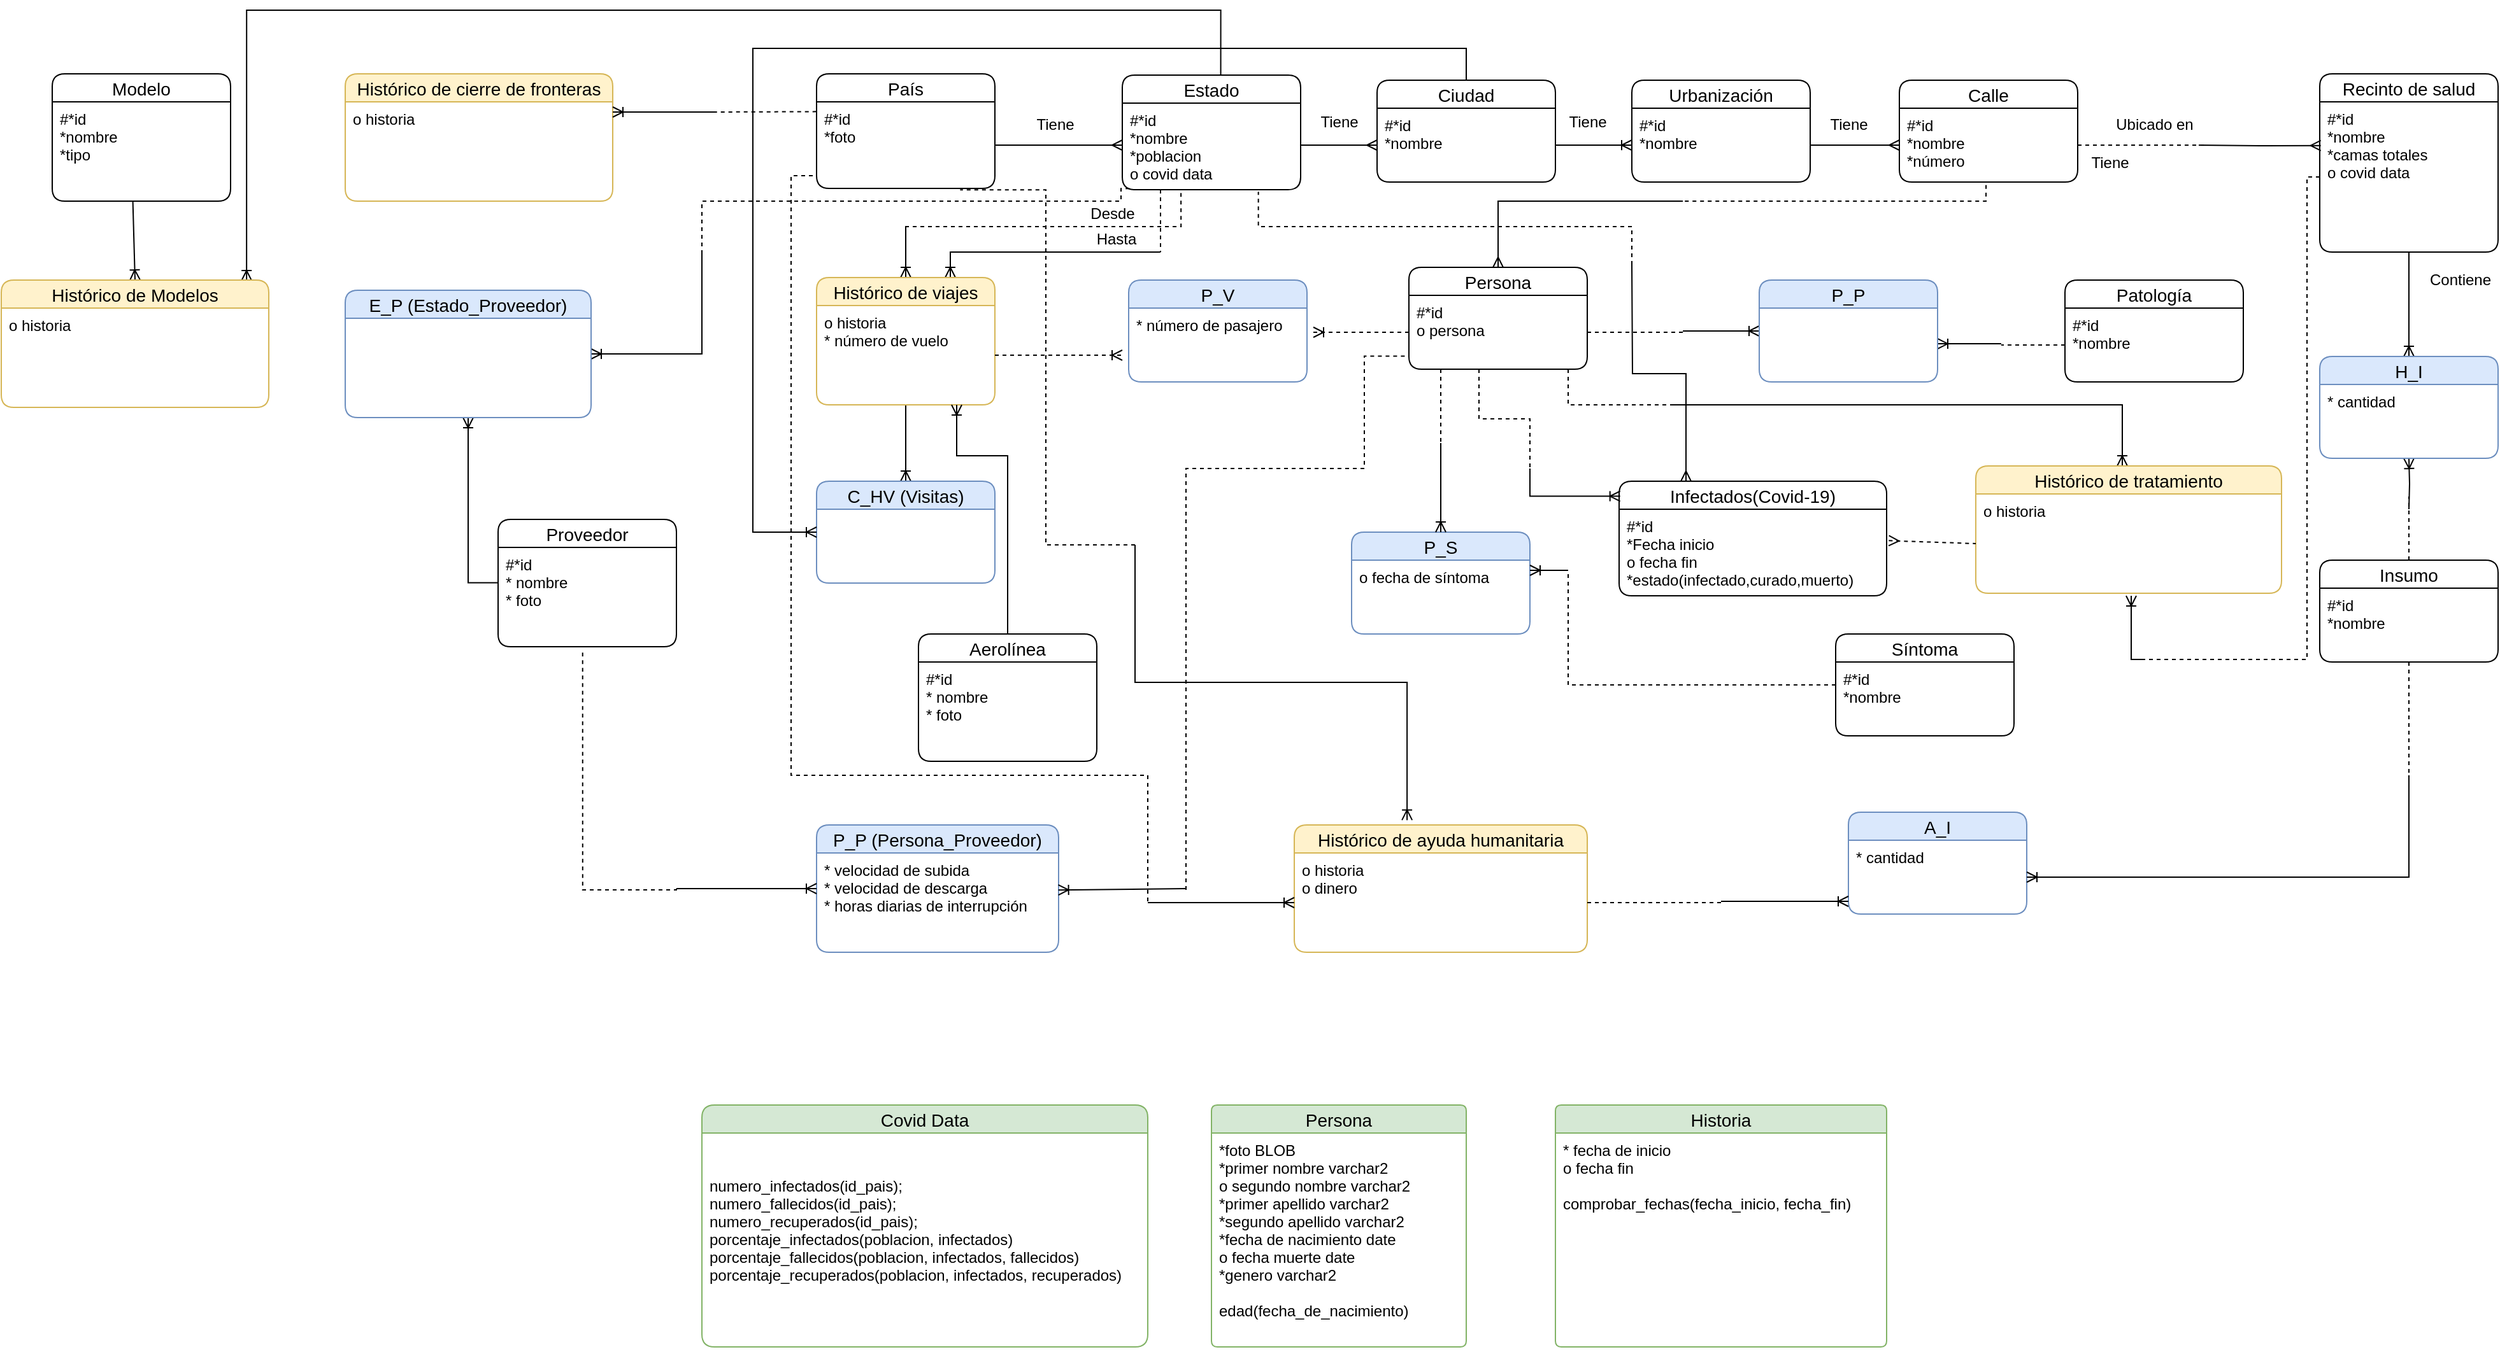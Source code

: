 <mxfile version="12.6.5" type="device"><diagram id="Y50ijJXm1GYGvzPL7eSL" name="ER"><mxGraphModel dx="1874" dy="1692" grid="1" gridSize="10" guides="1" tooltips="1" connect="1" arrows="1" fold="1" page="1" pageScale="1" pageWidth="850" pageHeight="1100" math="0" shadow="0"><root><mxCell id="0"/><mxCell id="1" parent="0"/><mxCell id="YESYf6KZBw-Mf_-Pw2f8-1" value="Persona" style="swimlane;fontStyle=0;childLayout=stackLayout;horizontal=1;startSize=22;fillColor=#d5e8d4;horizontalStack=0;resizeParent=1;resizeParentMax=0;resizeLast=0;collapsible=1;marginBottom=0;swimlaneFillColor=#ffffff;align=center;fontSize=14;rounded=1;strokeColor=#82b366;arcSize=7;" parent="1" vertex="1"><mxGeometry x="190" y="-220" width="200" height="190" as="geometry"/></mxCell><mxCell id="YESYf6KZBw-Mf_-Pw2f8-2" value="*foto BLOB&#10;*primer nombre varchar2&#10;o segundo nombre varchar2&#10;*primer apellido varchar2&#10;*segundo apellido varchar2&#10;*fecha de nacimiento date&#10;o fecha muerte date&#10;*genero varchar2&#10;&#10;edad(fecha_de_nacimiento)" style="text;strokeColor=none;fillColor=none;spacingLeft=4;spacingRight=4;overflow=hidden;rotatable=0;points=[[0,0.5],[1,0.5]];portConstraint=eastwest;fontSize=12;" parent="YESYf6KZBw-Mf_-Pw2f8-1" vertex="1"><mxGeometry y="22" width="200" height="168" as="geometry"/></mxCell><mxCell id="8SvXrNur2TNTbmK37ncs-22" style="edgeStyle=orthogonalEdgeStyle;rounded=0;orthogonalLoop=1;jettySize=auto;html=1;startArrow=none;startFill=0;endArrow=none;endFill=0;dashed=1;exitX=0.329;exitY=1.038;exitDx=0;exitDy=0;exitPerimeter=0;" parent="1" source="CFG1Skn9lGLvA9n6HelZ-4" edge="1"><mxGeometry relative="1" as="geometry"><mxPoint x="-50" y="-890" as="targetPoint"/><Array as="points"><mxPoint x="166" y="-910"/><mxPoint x="-50" y="-910"/></Array></mxGeometry></mxCell><mxCell id="WiBXvwd5nfd_OJUfsza2-9" style="edgeStyle=orthogonalEdgeStyle;rounded=0;orthogonalLoop=1;jettySize=auto;html=1;exitX=0.552;exitY=0;exitDx=0;exitDy=0;entryX=0.917;entryY=0.005;entryDx=0;entryDy=0;entryPerimeter=0;endArrow=ERoneToMany;endFill=0;exitPerimeter=0;" parent="1" source="CFG1Skn9lGLvA9n6HelZ-3" target="WiBXvwd5nfd_OJUfsza2-4" edge="1"><mxGeometry relative="1" as="geometry"><Array as="points"><mxPoint x="197" y="-1080"/><mxPoint x="-567" y="-1080"/></Array></mxGeometry></mxCell><mxCell id="CFG1Skn9lGLvA9n6HelZ-1" value="País" style="swimlane;fontStyle=0;childLayout=stackLayout;horizontal=1;startSize=22;fillColor=none;horizontalStack=0;resizeParent=1;resizeParentMax=0;resizeLast=0;collapsible=1;marginBottom=0;swimlaneFillColor=#ffffff;align=center;fontSize=14;rounded=1;" parent="1" vertex="1"><mxGeometry x="-120" y="-1030" width="140" height="90" as="geometry"/></mxCell><mxCell id="CFG1Skn9lGLvA9n6HelZ-2" value="#*id&#10;*foto&#10;" style="text;strokeColor=none;fillColor=none;spacingLeft=4;spacingRight=4;overflow=hidden;rotatable=0;points=[[0,0.5],[1,0.5]];portConstraint=eastwest;fontSize=12;" parent="CFG1Skn9lGLvA9n6HelZ-1" vertex="1"><mxGeometry y="22" width="140" height="68" as="geometry"/></mxCell><mxCell id="8SvXrNur2TNTbmK37ncs-5" style="edgeStyle=orthogonalEdgeStyle;rounded=0;orthogonalLoop=1;jettySize=auto;html=1;entryX=0.5;entryY=0;entryDx=0;entryDy=0;startArrow=none;startFill=0;endArrow=ERmany;endFill=0;" parent="1" target="CFG1Skn9lGLvA9n6HelZ-7" edge="1"><mxGeometry relative="1" as="geometry"><mxPoint x="560" y="-930" as="sourcePoint"/><Array as="points"><mxPoint x="560" y="-930"/><mxPoint x="415" y="-930"/></Array></mxGeometry></mxCell><mxCell id="8SvXrNur2TNTbmK37ncs-6" style="edgeStyle=orthogonalEdgeStyle;rounded=0;orthogonalLoop=1;jettySize=auto;html=1;startArrow=none;startFill=0;endArrow=none;endFill=0;dashed=1;exitX=0.486;exitY=1.041;exitDx=0;exitDy=0;exitPerimeter=0;" parent="1" source="8SvXrNur2TNTbmK37ncs-43" edge="1"><mxGeometry relative="1" as="geometry"><mxPoint x="560" y="-930" as="targetPoint"/><Array as="points"><mxPoint x="798" y="-930"/><mxPoint x="560" y="-930"/></Array></mxGeometry></mxCell><mxCell id="EGGTvOHvneNa6wWBfvPY-3" style="edgeStyle=orthogonalEdgeStyle;rounded=0;orthogonalLoop=1;jettySize=auto;html=1;startArrow=none;startFill=0;endArrow=none;endFill=0;dashed=1;" parent="1" source="CFG1Skn9lGLvA9n6HelZ-3" edge="1"><mxGeometry relative="1" as="geometry"><mxPoint x="150" y="-890" as="targetPoint"/><Array as="points"><mxPoint x="150" y="-930"/><mxPoint x="150" y="-930"/></Array></mxGeometry></mxCell><mxCell id="CFG1Skn9lGLvA9n6HelZ-3" value="Estado" style="swimlane;fontStyle=0;childLayout=stackLayout;horizontal=1;startSize=22;fillColor=none;horizontalStack=0;resizeParent=1;resizeParentMax=0;resizeLast=0;collapsible=1;marginBottom=0;swimlaneFillColor=#ffffff;align=center;fontSize=14;rounded=1;" parent="1" vertex="1"><mxGeometry x="120" y="-1029" width="140" height="90" as="geometry"/></mxCell><mxCell id="CFG1Skn9lGLvA9n6HelZ-4" value="#*id&#10;*nombre&#10;*poblacion&#10;o covid data" style="text;strokeColor=none;fillColor=none;spacingLeft=4;spacingRight=4;overflow=hidden;rotatable=0;points=[[0,0.5],[1,0.5]];portConstraint=eastwest;fontSize=12;" parent="CFG1Skn9lGLvA9n6HelZ-3" vertex="1"><mxGeometry y="22" width="140" height="68" as="geometry"/></mxCell><mxCell id="CFG1Skn9lGLvA9n6HelZ-5" value="Patología" style="swimlane;fontStyle=0;childLayout=stackLayout;horizontal=1;startSize=22;fillColor=none;horizontalStack=0;resizeParent=1;resizeParentMax=0;resizeLast=0;collapsible=1;marginBottom=0;swimlaneFillColor=#ffffff;align=center;fontSize=14;rounded=1;" parent="1" vertex="1"><mxGeometry x="860" y="-868" width="140" height="80" as="geometry"/></mxCell><mxCell id="CFG1Skn9lGLvA9n6HelZ-6" value="#*id&#10;*nombre" style="text;strokeColor=none;fillColor=none;spacingLeft=4;spacingRight=4;overflow=hidden;rotatable=0;points=[[0,0.5],[1,0.5]];portConstraint=eastwest;fontSize=12;" parent="CFG1Skn9lGLvA9n6HelZ-5" vertex="1"><mxGeometry y="22" width="140" height="58" as="geometry"/></mxCell><mxCell id="8SvXrNur2TNTbmK37ncs-15" style="edgeStyle=orthogonalEdgeStyle;rounded=0;orthogonalLoop=1;jettySize=auto;html=1;startArrow=none;startFill=0;endArrow=none;endFill=0;dashed=1;" parent="1" source="CFG1Skn9lGLvA9n6HelZ-7" edge="1"><mxGeometry relative="1" as="geometry"><mxPoint x="550" y="-770" as="targetPoint"/><Array as="points"><mxPoint x="470" y="-770"/></Array></mxGeometry></mxCell><mxCell id="EGGTvOHvneNa6wWBfvPY-6" style="rounded=0;orthogonalLoop=1;jettySize=auto;html=1;dashed=1;startArrow=none;startFill=0;endArrow=none;endFill=0;edgeStyle=orthogonalEdgeStyle;" parent="1" source="CFG1Skn9lGLvA9n6HelZ-7" edge="1"><mxGeometry relative="1" as="geometry"><mxPoint x="370" y="-740" as="targetPoint"/><Array as="points"><mxPoint x="370" y="-780"/><mxPoint x="370" y="-780"/></Array></mxGeometry></mxCell><mxCell id="_-e0XPjX6CETuFFZVuXp-2" style="edgeStyle=orthogonalEdgeStyle;rounded=0;orthogonalLoop=1;jettySize=auto;html=1;dashed=1;endArrow=none;endFill=0;" edge="1" parent="1" source="CFG1Skn9lGLvA9n6HelZ-7"><mxGeometry relative="1" as="geometry"><mxPoint x="440" y="-720" as="targetPoint"/><Array as="points"><mxPoint x="400" y="-759"/><mxPoint x="440" y="-759"/></Array></mxGeometry></mxCell><mxCell id="CFG1Skn9lGLvA9n6HelZ-7" value="Persona" style="swimlane;fontStyle=0;childLayout=stackLayout;horizontal=1;startSize=22;fillColor=none;horizontalStack=0;resizeParent=1;resizeParentMax=0;resizeLast=0;collapsible=1;marginBottom=0;swimlaneFillColor=#ffffff;align=center;fontSize=14;rounded=1;" parent="1" vertex="1"><mxGeometry x="345" y="-878" width="140" height="80" as="geometry"/></mxCell><mxCell id="CFG1Skn9lGLvA9n6HelZ-8" value="#*id&#10;o persona&#10;" style="text;strokeColor=none;fillColor=none;spacingLeft=4;spacingRight=4;overflow=hidden;rotatable=0;points=[[0,0.5],[1,0.5]];portConstraint=eastwest;fontSize=12;" parent="CFG1Skn9lGLvA9n6HelZ-7" vertex="1"><mxGeometry y="22" width="140" height="58" as="geometry"/></mxCell><mxCell id="9Gu9wFwLrg--Teqrc5a6-27" style="edgeStyle=orthogonalEdgeStyle;rounded=0;orthogonalLoop=1;jettySize=auto;html=1;startArrow=none;startFill=0;endArrow=none;endFill=0;dashed=1;" parent="1" source="CFG1Skn9lGLvA9n6HelZ-11" edge="1"><mxGeometry relative="1" as="geometry"><mxPoint x="470" y="-640" as="targetPoint"/><Array as="points"><mxPoint x="470" y="-550"/></Array></mxGeometry></mxCell><mxCell id="8SvXrNur2TNTbmK37ncs-9" style="rounded=0;orthogonalLoop=1;jettySize=auto;html=1;exitX=0;exitY=0.5;exitDx=0;exitDy=0;startArrow=ERoneToMany;startFill=0;endArrow=none;endFill=0;" parent="1" source="CFG1Skn9lGLvA9n6HelZ-13" edge="1"><mxGeometry relative="1" as="geometry"><mxPoint x="560" y="-828" as="targetPoint"/></mxGeometry></mxCell><mxCell id="8SvXrNur2TNTbmK37ncs-85" style="edgeStyle=orthogonalEdgeStyle;rounded=0;orthogonalLoop=1;jettySize=auto;html=1;startArrow=ERoneToMany;startFill=0;endArrow=none;endFill=0;" parent="1" edge="1"><mxGeometry relative="1" as="geometry"><mxPoint x="810" y="-818" as="targetPoint"/><mxPoint x="760" y="-818" as="sourcePoint"/><Array as="points"><mxPoint x="760" y="-818"/></Array></mxGeometry></mxCell><mxCell id="CFG1Skn9lGLvA9n6HelZ-13" value="P_P" style="swimlane;fontStyle=0;childLayout=stackLayout;horizontal=1;startSize=22;fillColor=#dae8fc;horizontalStack=0;resizeParent=1;resizeParentMax=0;resizeLast=0;collapsible=1;marginBottom=0;swimlaneFillColor=#ffffff;align=center;fontSize=14;rounded=1;strokeColor=#6c8ebf;" parent="1" vertex="1"><mxGeometry x="620" y="-868" width="140" height="80" as="geometry"/></mxCell><mxCell id="8SvXrNur2TNTbmK37ncs-16" style="edgeStyle=orthogonalEdgeStyle;rounded=0;orthogonalLoop=1;jettySize=auto;html=1;startArrow=ERoneToMany;startFill=0;endArrow=none;endFill=0;" parent="1" source="CFG1Skn9lGLvA9n6HelZ-15" edge="1"><mxGeometry relative="1" as="geometry"><mxPoint x="550" y="-770" as="targetPoint"/><Array as="points"><mxPoint x="905" y="-770"/><mxPoint x="550" y="-770"/></Array></mxGeometry></mxCell><mxCell id="9Gu9wFwLrg--Teqrc5a6-16" style="edgeStyle=orthogonalEdgeStyle;rounded=0;orthogonalLoop=1;jettySize=auto;html=1;endArrow=none;endFill=0;startArrow=ERoneToMany;startFill=0;" parent="1" edge="1"><mxGeometry relative="1" as="geometry"><mxPoint x="920" y="-570" as="targetPoint"/><Array as="points"><mxPoint x="912" y="-570"/></Array><mxPoint x="912" y="-620" as="sourcePoint"/></mxGeometry></mxCell><mxCell id="8SvXrNur2TNTbmK37ncs-21" style="edgeStyle=orthogonalEdgeStyle;rounded=0;orthogonalLoop=1;jettySize=auto;html=1;exitX=0.5;exitY=0;exitDx=0;exitDy=0;startArrow=ERoneToMany;startFill=0;endArrow=none;endFill=0;" parent="1" source="BubiKI5SGtcMv41cEBKJ-1" edge="1"><mxGeometry relative="1" as="geometry"><mxPoint x="-50" y="-910" as="targetPoint"/></mxGeometry></mxCell><mxCell id="8SvXrNur2TNTbmK37ncs-28" style="edgeStyle=orthogonalEdgeStyle;rounded=0;orthogonalLoop=1;jettySize=auto;html=1;entryX=0.5;entryY=0;entryDx=0;entryDy=0;startArrow=none;startFill=0;endArrow=ERoneToMany;endFill=0;" parent="1" source="BubiKI5SGtcMv41cEBKJ-1" target="8SvXrNur2TNTbmK37ncs-23" edge="1"><mxGeometry relative="1" as="geometry"/></mxCell><mxCell id="EGGTvOHvneNa6wWBfvPY-1" style="edgeStyle=orthogonalEdgeStyle;rounded=0;orthogonalLoop=1;jettySize=auto;html=1;exitX=0.75;exitY=0;exitDx=0;exitDy=0;startArrow=ERoneToMany;startFill=0;endArrow=none;endFill=0;" parent="1" source="BubiKI5SGtcMv41cEBKJ-1" edge="1"><mxGeometry relative="1" as="geometry"><mxPoint x="150" y="-890" as="targetPoint"/><Array as="points"><mxPoint x="-15" y="-890"/><mxPoint x="145" y="-890"/></Array></mxGeometry></mxCell><mxCell id="BubiKI5SGtcMv41cEBKJ-1" value="Histórico de viajes" style="swimlane;fontStyle=0;childLayout=stackLayout;horizontal=1;startSize=22;fillColor=#fff2cc;horizontalStack=0;resizeParent=1;resizeParentMax=0;resizeLast=0;collapsible=1;marginBottom=0;swimlaneFillColor=#ffffff;align=center;fontSize=14;rounded=1;strokeColor=#d6b656;" parent="1" vertex="1"><mxGeometry x="-120" y="-870" width="140" height="100" as="geometry"/></mxCell><mxCell id="BubiKI5SGtcMv41cEBKJ-2" value="o historia&#10;* número de vuelo" style="text;strokeColor=none;fillColor=none;spacingLeft=4;spacingRight=4;overflow=hidden;rotatable=0;points=[[0,0.5],[1,0.5]];portConstraint=eastwest;fontSize=12;" parent="BubiKI5SGtcMv41cEBKJ-1" vertex="1"><mxGeometry y="22" width="140" height="78" as="geometry"/></mxCell><mxCell id="BubiKI5SGtcMv41cEBKJ-3" value="Covid Data" style="swimlane;fontStyle=0;childLayout=stackLayout;horizontal=1;startSize=22;fillColor=#d5e8d4;horizontalStack=0;resizeParent=1;resizeParentMax=0;resizeLast=0;collapsible=1;marginBottom=0;swimlaneFillColor=#ffffff;align=center;fontSize=14;rounded=1;strokeColor=#82b366;" parent="1" vertex="1"><mxGeometry x="-210" y="-220" width="350" height="190" as="geometry"/></mxCell><mxCell id="BubiKI5SGtcMv41cEBKJ-4" value="&#10;&#10;numero_infectados(id_pais);&#10;numero_fallecidos(id_pais);&#10;numero_recuperados(id_pais);&#10;porcentaje_infectados(poblacion, infectados)&#10;porcentaje_fallecidos(poblacion, infectados, fallecidos)&#10;porcentaje_recuperados(poblacion, infectados, recuperados)&#10;" style="text;strokeColor=none;fillColor=none;spacingLeft=4;spacingRight=4;overflow=hidden;rotatable=0;points=[[0,0.5],[1,0.5]];portConstraint=eastwest;fontSize=12;" parent="BubiKI5SGtcMv41cEBKJ-3" vertex="1"><mxGeometry y="22" width="350" height="168" as="geometry"/></mxCell><mxCell id="8SvXrNur2TNTbmK37ncs-4" style="edgeStyle=orthogonalEdgeStyle;rounded=0;orthogonalLoop=1;jettySize=auto;html=1;startArrow=none;startFill=0;endArrow=ERmany;endFill=0;" parent="1" source="CFG1Skn9lGLvA9n6HelZ-2" edge="1"><mxGeometry relative="1" as="geometry"><mxPoint x="120" y="-974" as="targetPoint"/></mxGeometry></mxCell><mxCell id="8SvXrNur2TNTbmK37ncs-23" value="C_HV (Visitas)" style="swimlane;fontStyle=0;childLayout=stackLayout;horizontal=1;startSize=22;fillColor=#dae8fc;horizontalStack=0;resizeParent=1;resizeParentMax=0;resizeLast=0;collapsible=1;marginBottom=0;swimlaneFillColor=#ffffff;align=center;fontSize=14;rounded=1;strokeColor=#6c8ebf;" parent="1" vertex="1"><mxGeometry x="-120" y="-710" width="140" height="80" as="geometry"/></mxCell><mxCell id="8SvXrNur2TNTbmK37ncs-29" style="edgeStyle=orthogonalEdgeStyle;rounded=0;orthogonalLoop=1;jettySize=auto;html=1;exitX=0.5;exitY=0;exitDx=0;exitDy=0;startArrow=none;startFill=0;endArrow=ERoneToMany;endFill=0;entryX=0;entryY=0.5;entryDx=0;entryDy=0;" parent="1" source="8SvXrNur2TNTbmK37ncs-24" target="8SvXrNur2TNTbmK37ncs-23" edge="1"><mxGeometry relative="1" as="geometry"><mxPoint x="-180" y="-670" as="targetPoint"/><Array as="points"><mxPoint x="390" y="-1050"/><mxPoint x="-170" y="-1050"/><mxPoint x="-170" y="-670"/></Array></mxGeometry></mxCell><mxCell id="8SvXrNur2TNTbmK37ncs-24" value="Ciudad" style="swimlane;fontStyle=0;childLayout=stackLayout;horizontal=1;startSize=22;fillColor=none;horizontalStack=0;resizeParent=1;resizeParentMax=0;resizeLast=0;collapsible=1;marginBottom=0;swimlaneFillColor=#ffffff;align=center;fontSize=14;rounded=1;" parent="1" vertex="1"><mxGeometry x="320" y="-1025" width="140" height="80" as="geometry"/></mxCell><mxCell id="8SvXrNur2TNTbmK37ncs-25" value="#*id&#10;*nombre" style="text;strokeColor=none;fillColor=none;spacingLeft=4;spacingRight=4;overflow=hidden;rotatable=0;points=[[0,0.5],[1,0.5]];portConstraint=eastwest;fontSize=12;" parent="8SvXrNur2TNTbmK37ncs-24" vertex="1"><mxGeometry y="22" width="140" height="58" as="geometry"/></mxCell><mxCell id="8SvXrNur2TNTbmK37ncs-32" style="edgeStyle=orthogonalEdgeStyle;rounded=0;orthogonalLoop=1;jettySize=auto;html=1;startArrow=none;startFill=0;endArrow=ERoneToMany;endFill=0;" parent="1" source="8SvXrNur2TNTbmK37ncs-30" edge="1"><mxGeometry relative="1" as="geometry"><mxPoint x="-10" y="-770" as="targetPoint"/><Array as="points"><mxPoint x="30" y="-730"/><mxPoint x="-10" y="-730"/></Array></mxGeometry></mxCell><mxCell id="8SvXrNur2TNTbmK37ncs-30" value="Aerolínea" style="swimlane;fontStyle=0;childLayout=stackLayout;horizontal=1;startSize=22;fillColor=none;horizontalStack=0;resizeParent=1;resizeParentMax=0;resizeLast=0;collapsible=1;marginBottom=0;swimlaneFillColor=#ffffff;align=center;fontSize=14;rounded=1;" parent="1" vertex="1"><mxGeometry x="-40" y="-590" width="140" height="100" as="geometry"/></mxCell><mxCell id="8SvXrNur2TNTbmK37ncs-31" value="#*id&#10;* nombre&#10;* foto" style="text;strokeColor=none;fillColor=none;spacingLeft=4;spacingRight=4;overflow=hidden;rotatable=0;points=[[0,0.5],[1,0.5]];portConstraint=eastwest;fontSize=12;" parent="8SvXrNur2TNTbmK37ncs-30" vertex="1"><mxGeometry y="22" width="140" height="78" as="geometry"/></mxCell><mxCell id="8SvXrNur2TNTbmK37ncs-34" value="Tiene" style="text;html=1;align=center;verticalAlign=middle;resizable=0;points=[];autosize=1;" parent="1" vertex="1"><mxGeometry x="42" y="-1000" width="50" height="20" as="geometry"/></mxCell><mxCell id="8SvXrNur2TNTbmK37ncs-42" value="Calle" style="swimlane;fontStyle=0;childLayout=stackLayout;horizontal=1;startSize=22;fillColor=none;horizontalStack=0;resizeParent=1;resizeParentMax=0;resizeLast=0;collapsible=1;marginBottom=0;swimlaneFillColor=#ffffff;align=center;fontSize=14;rounded=1;" parent="1" vertex="1"><mxGeometry x="730" y="-1025" width="140" height="80" as="geometry"/></mxCell><mxCell id="8SvXrNur2TNTbmK37ncs-43" value="#*id&#10;*nombre&#10;*número" style="text;strokeColor=none;fillColor=none;spacingLeft=4;spacingRight=4;overflow=hidden;rotatable=0;points=[[0,0.5],[1,0.5]];portConstraint=eastwest;fontSize=12;" parent="8SvXrNur2TNTbmK37ncs-42" vertex="1"><mxGeometry y="22" width="140" height="58" as="geometry"/></mxCell><mxCell id="8SvXrNur2TNTbmK37ncs-44" style="edgeStyle=orthogonalEdgeStyle;rounded=0;orthogonalLoop=1;jettySize=auto;html=1;startArrow=none;startFill=0;endArrow=ERoneToMany;endFill=0;" parent="1" source="8SvXrNur2TNTbmK37ncs-25" edge="1"><mxGeometry relative="1" as="geometry"><mxPoint x="520" y="-974" as="targetPoint"/></mxGeometry></mxCell><mxCell id="8SvXrNur2TNTbmK37ncs-55" style="edgeStyle=orthogonalEdgeStyle;rounded=0;orthogonalLoop=1;jettySize=auto;html=1;entryX=0.5;entryY=0;entryDx=0;entryDy=0;startArrow=none;startFill=0;endArrow=ERoneToMany;endFill=0;" parent="1" source="8SvXrNur2TNTbmK37ncs-45" target="8SvXrNur2TNTbmK37ncs-54" edge="1"><mxGeometry relative="1" as="geometry"/></mxCell><mxCell id="8SvXrNur2TNTbmK37ncs-45" value="Recinto de salud" style="swimlane;fontStyle=0;childLayout=stackLayout;horizontal=1;startSize=22;fillColor=none;horizontalStack=0;resizeParent=1;resizeParentMax=0;resizeLast=0;collapsible=1;marginBottom=0;swimlaneFillColor=#ffffff;align=center;fontSize=14;rounded=1;" parent="1" vertex="1"><mxGeometry x="1060" y="-1030" width="140" height="140" as="geometry"/></mxCell><mxCell id="8SvXrNur2TNTbmK37ncs-46" value="#*id&#10;*nombre&#10;*camas totales&#10;o covid data" style="text;strokeColor=none;fillColor=none;spacingLeft=4;spacingRight=4;overflow=hidden;rotatable=0;points=[[0,0.5],[1,0.5]];portConstraint=eastwest;fontSize=12;" parent="8SvXrNur2TNTbmK37ncs-45" vertex="1"><mxGeometry y="22" width="140" height="118" as="geometry"/></mxCell><mxCell id="8SvXrNur2TNTbmK37ncs-48" value="Tiene" style="text;html=1;align=center;verticalAlign=middle;resizable=0;points=[];autosize=1;" parent="1" vertex="1"><mxGeometry x="870" y="-970" width="50" height="20" as="geometry"/></mxCell><mxCell id="8SvXrNur2TNTbmK37ncs-49" value="Tiene" style="text;html=1;align=center;verticalAlign=middle;resizable=0;points=[];autosize=1;" parent="1" vertex="1"><mxGeometry x="460" y="-1002" width="50" height="20" as="geometry"/></mxCell><mxCell id="8SvXrNur2TNTbmK37ncs-51" value="Ubicado en" style="text;html=1;align=center;verticalAlign=middle;resizable=0;points=[];autosize=1;" parent="1" vertex="1"><mxGeometry x="890" y="-1000" width="80" height="20" as="geometry"/></mxCell><mxCell id="8SvXrNur2TNTbmK37ncs-56" style="edgeStyle=orthogonalEdgeStyle;rounded=0;orthogonalLoop=1;jettySize=auto;html=1;entryX=0.5;entryY=1;entryDx=0;entryDy=0;startArrow=none;startFill=0;endArrow=ERoneToMany;endFill=0;" parent="1" target="8SvXrNur2TNTbmK37ncs-54" edge="1"><mxGeometry relative="1" as="geometry"><mxPoint x="1130" y="-688" as="sourcePoint"/></mxGeometry></mxCell><mxCell id="8SvXrNur2TNTbmK37ncs-57" style="edgeStyle=orthogonalEdgeStyle;rounded=0;orthogonalLoop=1;jettySize=auto;html=1;startArrow=none;startFill=0;endArrow=none;endFill=0;dashed=1;" parent="1" source="8SvXrNur2TNTbmK37ncs-52" edge="1"><mxGeometry relative="1" as="geometry"><mxPoint x="1130" y="-698" as="targetPoint"/></mxGeometry></mxCell><mxCell id="_-e0XPjX6CETuFFZVuXp-4" style="edgeStyle=none;rounded=0;orthogonalLoop=1;jettySize=auto;html=1;dashed=1;endArrow=none;endFill=0;" edge="1" parent="1" source="8SvXrNur2TNTbmK37ncs-52"><mxGeometry relative="1" as="geometry"><mxPoint x="1130" y="-480" as="targetPoint"/></mxGeometry></mxCell><mxCell id="8SvXrNur2TNTbmK37ncs-52" value="Insumo" style="swimlane;fontStyle=0;childLayout=stackLayout;horizontal=1;startSize=22;fillColor=none;horizontalStack=0;resizeParent=1;resizeParentMax=0;resizeLast=0;collapsible=1;marginBottom=0;swimlaneFillColor=#ffffff;align=center;fontSize=14;rounded=1;" parent="1" vertex="1"><mxGeometry x="1060" y="-648" width="140" height="80" as="geometry"/></mxCell><mxCell id="8SvXrNur2TNTbmK37ncs-53" value="#*id&#10;*nombre" style="text;strokeColor=none;fillColor=none;spacingLeft=4;spacingRight=4;overflow=hidden;rotatable=0;points=[[0,0.5],[1,0.5]];portConstraint=eastwest;fontSize=12;" parent="8SvXrNur2TNTbmK37ncs-52" vertex="1"><mxGeometry y="22" width="140" height="58" as="geometry"/></mxCell><mxCell id="8SvXrNur2TNTbmK37ncs-54" value="H_I" style="swimlane;fontStyle=0;childLayout=stackLayout;horizontal=1;startSize=22;fillColor=#dae8fc;horizontalStack=0;resizeParent=1;resizeParentMax=0;resizeLast=0;collapsible=1;marginBottom=0;swimlaneFillColor=#ffffff;align=center;fontSize=14;rounded=1;strokeColor=#6c8ebf;" parent="1" vertex="1"><mxGeometry x="1060" y="-808" width="140" height="80" as="geometry"/></mxCell><mxCell id="EGGTvOHvneNa6wWBfvPY-12" value="* cantidad" style="text;strokeColor=none;fillColor=none;spacingLeft=4;spacingRight=4;overflow=hidden;rotatable=0;points=[[0,0.5],[1,0.5]];portConstraint=eastwest;fontSize=12;" parent="8SvXrNur2TNTbmK37ncs-54" vertex="1"><mxGeometry y="22" width="140" height="58" as="geometry"/></mxCell><mxCell id="8SvXrNur2TNTbmK37ncs-58" value="Histórico de ayuda humanitaria" style="swimlane;fontStyle=0;childLayout=stackLayout;horizontal=1;startSize=22;fillColor=#fff2cc;horizontalStack=0;resizeParent=1;resizeParentMax=0;resizeLast=0;collapsible=1;marginBottom=0;swimlaneFillColor=#ffffff;align=center;fontSize=14;rounded=1;strokeColor=#d6b656;" parent="1" vertex="1"><mxGeometry x="255" y="-440" width="230" height="100" as="geometry"/></mxCell><mxCell id="8SvXrNur2TNTbmK37ncs-59" value="o historia&#10;o dinero" style="text;strokeColor=none;fillColor=none;spacingLeft=4;spacingRight=4;overflow=hidden;rotatable=0;points=[[0,0.5],[1,0.5]];portConstraint=eastwest;fontSize=12;" parent="8SvXrNur2TNTbmK37ncs-58" vertex="1"><mxGeometry y="22" width="230" height="78" as="geometry"/></mxCell><mxCell id="8SvXrNur2TNTbmK37ncs-63" style="edgeStyle=orthogonalEdgeStyle;rounded=0;orthogonalLoop=1;jettySize=auto;html=1;dashed=1;startArrow=none;startFill=0;endArrow=none;endFill=0;strokeColor=#000000;fixDash=0;" parent="1" edge="1"><mxGeometry relative="1" as="geometry"><mxPoint x="-120" y="-950" as="targetPoint"/><Array as="points"><mxPoint x="-140" y="-479"/><mxPoint x="-140" y="-950"/><mxPoint x="-120" y="-950"/></Array><mxPoint x="140" y="-380" as="sourcePoint"/></mxGeometry></mxCell><mxCell id="8SvXrNur2TNTbmK37ncs-65" value="A_I" style="swimlane;fontStyle=0;childLayout=stackLayout;horizontal=1;startSize=22;fillColor=#dae8fc;horizontalStack=0;resizeParent=1;resizeParentMax=0;resizeLast=0;collapsible=1;marginBottom=0;swimlaneFillColor=#ffffff;align=center;fontSize=14;rounded=1;strokeColor=#6c8ebf;" parent="1" vertex="1"><mxGeometry x="690" y="-450" width="140" height="80" as="geometry"/></mxCell><mxCell id="8SvXrNur2TNTbmK37ncs-67" value="* cantidad" style="text;strokeColor=none;fillColor=none;spacingLeft=4;spacingRight=4;overflow=hidden;rotatable=0;points=[[0,0.5],[1,0.5]];portConstraint=eastwest;fontSize=12;" parent="8SvXrNur2TNTbmK37ncs-65" vertex="1"><mxGeometry y="22" width="140" height="58" as="geometry"/></mxCell><mxCell id="8SvXrNur2TNTbmK37ncs-68" style="edgeStyle=orthogonalEdgeStyle;rounded=0;orthogonalLoop=1;jettySize=auto;html=1;startArrow=ERoneToMany;startFill=0;endArrow=none;endFill=0;" parent="1" edge="1"><mxGeometry relative="1" as="geometry"><mxPoint x="590" y="-380" as="targetPoint"/><mxPoint x="690" y="-380" as="sourcePoint"/><Array as="points"><mxPoint x="690" y="-380"/></Array></mxGeometry></mxCell><mxCell id="8SvXrNur2TNTbmK37ncs-69" style="edgeStyle=orthogonalEdgeStyle;rounded=0;orthogonalLoop=1;jettySize=auto;html=1;exitX=1;exitY=0.5;exitDx=0;exitDy=0;startArrow=ERoneToMany;startFill=0;endArrow=none;endFill=0;" parent="1" source="8SvXrNur2TNTbmK37ncs-67" edge="1"><mxGeometry relative="1" as="geometry"><mxPoint x="1130" y="-479" as="targetPoint"/><Array as="points"><mxPoint x="1130" y="-399"/><mxPoint x="1130" y="-479"/></Array></mxGeometry></mxCell><mxCell id="8SvXrNur2TNTbmK37ncs-70" value="Proveedor" style="swimlane;fontStyle=0;childLayout=stackLayout;horizontal=1;startSize=22;fillColor=none;horizontalStack=0;resizeParent=1;resizeParentMax=0;resizeLast=0;collapsible=1;marginBottom=0;swimlaneFillColor=#ffffff;align=center;fontSize=14;rounded=1;" parent="1" vertex="1"><mxGeometry x="-370" y="-680" width="140" height="100" as="geometry"/></mxCell><mxCell id="8SvXrNur2TNTbmK37ncs-71" value="#*id&#10;* nombre&#10;* foto" style="text;strokeColor=none;fillColor=none;spacingLeft=4;spacingRight=4;overflow=hidden;rotatable=0;points=[[0,0.5],[1,0.5]];portConstraint=eastwest;fontSize=12;" parent="8SvXrNur2TNTbmK37ncs-70" vertex="1"><mxGeometry y="22" width="140" height="78" as="geometry"/></mxCell><mxCell id="8SvXrNur2TNTbmK37ncs-74" style="edgeStyle=orthogonalEdgeStyle;rounded=0;orthogonalLoop=1;jettySize=auto;html=1;entryX=-0.003;entryY=0.356;entryDx=0;entryDy=0;entryPerimeter=0;startArrow=ERoneToMany;startFill=0;endArrow=none;endFill=0;" parent="1" source="8SvXrNur2TNTbmK37ncs-72" target="8SvXrNur2TNTbmK37ncs-71" edge="1"><mxGeometry relative="1" as="geometry"/></mxCell><mxCell id="8SvXrNur2TNTbmK37ncs-80" style="edgeStyle=orthogonalEdgeStyle;rounded=0;orthogonalLoop=1;jettySize=auto;html=1;exitX=1;exitY=0.5;exitDx=0;exitDy=0;startArrow=ERoneToMany;startFill=0;endArrow=none;endFill=0;" parent="1" source="8SvXrNur2TNTbmK37ncs-72" edge="1"><mxGeometry relative="1" as="geometry"><mxPoint x="-210" y="-890" as="targetPoint"/><Array as="points"><mxPoint x="-210" y="-810"/><mxPoint x="-210" y="-890"/></Array></mxGeometry></mxCell><mxCell id="8SvXrNur2TNTbmK37ncs-72" value="E_P (Estado_Proveedor)" style="swimlane;fontStyle=0;childLayout=stackLayout;horizontal=1;startSize=22;fillColor=#dae8fc;horizontalStack=0;resizeParent=1;resizeParentMax=0;resizeLast=0;collapsible=1;marginBottom=0;swimlaneFillColor=#ffffff;align=center;fontSize=14;rounded=1;strokeColor=#6c8ebf;" parent="1" vertex="1"><mxGeometry x="-490" y="-860" width="193" height="100" as="geometry"/></mxCell><mxCell id="8SvXrNur2TNTbmK37ncs-77" value="Histórico de cierre de fronteras" style="swimlane;fontStyle=0;childLayout=stackLayout;horizontal=1;startSize=22;fillColor=#fff2cc;horizontalStack=0;resizeParent=1;resizeParentMax=0;resizeLast=0;collapsible=1;marginBottom=0;swimlaneFillColor=#ffffff;align=center;fontSize=14;rounded=1;strokeColor=#d6b656;" parent="1" vertex="1"><mxGeometry x="-490" y="-1030" width="210" height="100" as="geometry"/></mxCell><mxCell id="8SvXrNur2TNTbmK37ncs-78" value="o historia" style="text;strokeColor=none;fillColor=none;spacingLeft=4;spacingRight=4;overflow=hidden;rotatable=0;points=[[0,0.5],[1,0.5]];portConstraint=eastwest;fontSize=12;" parent="8SvXrNur2TNTbmK37ncs-77" vertex="1"><mxGeometry y="22" width="210" height="78" as="geometry"/></mxCell><mxCell id="8SvXrNur2TNTbmK37ncs-79" style="edgeStyle=orthogonalEdgeStyle;rounded=0;orthogonalLoop=1;jettySize=auto;html=1;startArrow=ERoneToMany;startFill=0;endArrow=none;endFill=0;" parent="1" source="8SvXrNur2TNTbmK37ncs-78" edge="1"><mxGeometry relative="1" as="geometry"><mxPoint x="-200" y="-1000" as="targetPoint"/><Array as="points"><mxPoint x="-200" y="-1000"/></Array></mxGeometry></mxCell><mxCell id="8SvXrNur2TNTbmK37ncs-84" style="edgeStyle=orthogonalEdgeStyle;rounded=0;orthogonalLoop=1;jettySize=auto;html=1;exitX=0;exitY=0.5;exitDx=0;exitDy=0;startArrow=none;startFill=0;endArrow=none;endFill=0;dashed=1;" parent="1" source="CFG1Skn9lGLvA9n6HelZ-6" edge="1"><mxGeometry relative="1" as="geometry"><mxPoint x="810" y="-817" as="targetPoint"/></mxGeometry></mxCell><mxCell id="8SvXrNur2TNTbmK37ncs-86" value="Contiene" style="text;html=1;align=center;verticalAlign=middle;resizable=0;points=[];autosize=1;" parent="1" vertex="1"><mxGeometry x="1140" y="-878" width="60" height="20" as="geometry"/></mxCell><mxCell id="9Gu9wFwLrg--Teqrc5a6-1" value="Urbanización" style="swimlane;fontStyle=0;childLayout=stackLayout;horizontal=1;startSize=22;fillColor=none;horizontalStack=0;resizeParent=1;resizeParentMax=0;resizeLast=0;collapsible=1;marginBottom=0;swimlaneFillColor=#ffffff;align=center;fontSize=14;rounded=1;" parent="1" vertex="1"><mxGeometry x="520" y="-1025" width="140" height="80" as="geometry"/></mxCell><mxCell id="9Gu9wFwLrg--Teqrc5a6-2" value="#*id&#10;*nombre" style="text;strokeColor=none;fillColor=none;spacingLeft=4;spacingRight=4;overflow=hidden;rotatable=0;points=[[0,0.5],[1,0.5]];portConstraint=eastwest;fontSize=12;" parent="9Gu9wFwLrg--Teqrc5a6-1" vertex="1"><mxGeometry y="22" width="140" height="58" as="geometry"/></mxCell><mxCell id="9Gu9wFwLrg--Teqrc5a6-9" value="" style="edgeStyle=orthogonalEdgeStyle;rounded=0;orthogonalLoop=1;jettySize=auto;html=1;endArrow=ERmany;endFill=0;" parent="1" source="CFG1Skn9lGLvA9n6HelZ-4" target="8SvXrNur2TNTbmK37ncs-25" edge="1"><mxGeometry relative="1" as="geometry"><Array as="points"><mxPoint x="280" y="-974"/><mxPoint x="280" y="-974"/></Array></mxGeometry></mxCell><mxCell id="9Gu9wFwLrg--Teqrc5a6-10" value="Tiene" style="text;html=1;align=center;verticalAlign=middle;resizable=0;points=[];autosize=1;" parent="1" vertex="1"><mxGeometry x="265" y="-1002" width="50" height="20" as="geometry"/></mxCell><mxCell id="9Gu9wFwLrg--Teqrc5a6-11" style="edgeStyle=orthogonalEdgeStyle;rounded=0;orthogonalLoop=1;jettySize=auto;html=1;entryX=0.006;entryY=0.291;entryDx=0;entryDy=0;entryPerimeter=0;endArrow=ERmany;endFill=0;" parent="1" target="8SvXrNur2TNTbmK37ncs-46" edge="1"><mxGeometry relative="1" as="geometry"><mxPoint x="965" y="-974" as="sourcePoint"/></mxGeometry></mxCell><mxCell id="9Gu9wFwLrg--Teqrc5a6-13" style="edgeStyle=orthogonalEdgeStyle;rounded=0;orthogonalLoop=1;jettySize=auto;html=1;endArrow=ERmany;endFill=0;" parent="1" source="9Gu9wFwLrg--Teqrc5a6-2" target="8SvXrNur2TNTbmK37ncs-43" edge="1"><mxGeometry relative="1" as="geometry"/></mxCell><mxCell id="9Gu9wFwLrg--Teqrc5a6-14" value="Tiene" style="text;html=1;align=center;verticalAlign=middle;resizable=0;points=[];autosize=1;" parent="1" vertex="1"><mxGeometry x="665" y="-1000" width="50" height="20" as="geometry"/></mxCell><mxCell id="9Gu9wFwLrg--Teqrc5a6-17" style="edgeStyle=orthogonalEdgeStyle;rounded=0;orthogonalLoop=1;jettySize=auto;html=1;exitX=0;exitY=0.5;exitDx=0;exitDy=0;startArrow=none;startFill=0;endArrow=none;endFill=0;dashed=1;" parent="1" source="8SvXrNur2TNTbmK37ncs-46" edge="1"><mxGeometry relative="1" as="geometry"><mxPoint x="920" y="-570" as="targetPoint"/><Array as="points"><mxPoint x="1050" y="-949"/><mxPoint x="1050" y="-570"/></Array></mxGeometry></mxCell><mxCell id="9Gu9wFwLrg--Teqrc5a6-23" value="P_S" style="swimlane;fontStyle=0;childLayout=stackLayout;horizontal=1;startSize=22;fillColor=#dae8fc;horizontalStack=0;resizeParent=1;resizeParentMax=0;resizeLast=0;collapsible=1;marginBottom=0;swimlaneFillColor=#ffffff;align=center;fontSize=14;rounded=1;strokeColor=#6c8ebf;" parent="1" vertex="1"><mxGeometry x="300" y="-670" width="140" height="80" as="geometry"/></mxCell><mxCell id="9Gu9wFwLrg--Teqrc5a6-24" value="o fecha de síntoma" style="text;strokeColor=none;fillColor=none;spacingLeft=4;spacingRight=4;overflow=hidden;rotatable=0;points=[[0,0.5],[1,0.5]];portConstraint=eastwest;fontSize=12;" parent="9Gu9wFwLrg--Teqrc5a6-23" vertex="1"><mxGeometry y="22" width="140" height="58" as="geometry"/></mxCell><mxCell id="9Gu9wFwLrg--Teqrc5a6-25" style="rounded=0;orthogonalLoop=1;jettySize=auto;html=1;startArrow=ERoneToMany;startFill=0;endArrow=none;endFill=0;exitX=0.5;exitY=0;exitDx=0;exitDy=0;" parent="1" source="9Gu9wFwLrg--Teqrc5a6-23" edge="1"><mxGeometry relative="1" as="geometry"><mxPoint x="370" y="-740" as="targetPoint"/><mxPoint x="300" y="-714" as="sourcePoint"/></mxGeometry></mxCell><mxCell id="9Gu9wFwLrg--Teqrc5a6-28" style="edgeStyle=orthogonalEdgeStyle;rounded=0;orthogonalLoop=1;jettySize=auto;html=1;startArrow=ERoneToMany;startFill=0;endArrow=none;endFill=0;" parent="1" source="9Gu9wFwLrg--Teqrc5a6-24" edge="1"><mxGeometry relative="1" as="geometry"><mxPoint x="470" y="-640" as="targetPoint"/><Array as="points"><mxPoint x="430" y="-640"/><mxPoint x="430" y="-640"/></Array></mxGeometry></mxCell><mxCell id="EGGTvOHvneNa6wWBfvPY-4" value="Desde" style="text;html=1;align=center;verticalAlign=middle;resizable=0;points=[];autosize=1;" parent="1" vertex="1"><mxGeometry x="87" y="-930" width="50" height="20" as="geometry"/></mxCell><mxCell id="EGGTvOHvneNa6wWBfvPY-5" value="Hasta" style="text;html=1;align=center;verticalAlign=middle;resizable=0;points=[];autosize=1;" parent="1" vertex="1"><mxGeometry x="90" y="-910" width="50" height="20" as="geometry"/></mxCell><mxCell id="EGGTvOHvneNa6wWBfvPY-10" style="rounded=0;orthogonalLoop=1;jettySize=auto;html=1;dashed=1;startArrow=ERoneToMany;startFill=0;endArrow=none;endFill=0;entryX=0;entryY=0.5;entryDx=0;entryDy=0;" parent="1" edge="1" target="CFG1Skn9lGLvA9n6HelZ-8"><mxGeometry relative="1" as="geometry"><mxPoint x="340" y="-808" as="targetPoint"/><mxPoint x="270" y="-827" as="sourcePoint"/></mxGeometry></mxCell><mxCell id="EGGTvOHvneNa6wWBfvPY-7" value="P_V" style="swimlane;fontStyle=0;childLayout=stackLayout;horizontal=1;startSize=22;fillColor=#dae8fc;horizontalStack=0;resizeParent=1;resizeParentMax=0;resizeLast=0;collapsible=1;marginBottom=0;swimlaneFillColor=#ffffff;align=center;fontSize=14;rounded=1;strokeColor=#6c8ebf;" parent="1" vertex="1"><mxGeometry x="125" y="-868" width="140" height="80" as="geometry"/></mxCell><mxCell id="EGGTvOHvneNa6wWBfvPY-11" value="* número de pasajero" style="text;strokeColor=none;fillColor=none;spacingLeft=4;spacingRight=4;overflow=hidden;rotatable=0;points=[[0,0.5],[1,0.5]];portConstraint=eastwest;fontSize=12;" parent="EGGTvOHvneNa6wWBfvPY-7" vertex="1"><mxGeometry y="22" width="140" height="58" as="geometry"/></mxCell><mxCell id="EGGTvOHvneNa6wWBfvPY-9" style="edgeStyle=orthogonalEdgeStyle;rounded=0;orthogonalLoop=1;jettySize=auto;html=1;exitX=1;exitY=0.5;exitDx=0;exitDy=0;dashed=1;startArrow=none;startFill=0;endArrow=ERoneToMany;endFill=0;" parent="1" source="BubiKI5SGtcMv41cEBKJ-2" edge="1"><mxGeometry relative="1" as="geometry"><mxPoint x="120" y="-809" as="targetPoint"/></mxGeometry></mxCell><mxCell id="EGGTvOHvneNa6wWBfvPY-13" value="P_P (Persona_Proveedor)" style="swimlane;fontStyle=0;childLayout=stackLayout;horizontal=1;startSize=22;fillColor=#dae8fc;horizontalStack=0;resizeParent=1;resizeParentMax=0;resizeLast=0;collapsible=1;marginBottom=0;swimlaneFillColor=#ffffff;align=center;fontSize=14;rounded=1;strokeColor=#6c8ebf;" parent="1" vertex="1"><mxGeometry x="-120" y="-440" width="190" height="100" as="geometry"/></mxCell><mxCell id="EGGTvOHvneNa6wWBfvPY-14" value="* velocidad de subida&#10;* velocidad de descarga&#10;* horas diarias de interrupción" style="text;strokeColor=none;fillColor=none;spacingLeft=4;spacingRight=4;overflow=hidden;rotatable=0;points=[[0,0.5],[1,0.5]];portConstraint=eastwest;fontSize=12;" parent="EGGTvOHvneNa6wWBfvPY-13" vertex="1"><mxGeometry y="22" width="190" height="78" as="geometry"/></mxCell><mxCell id="EGGTvOHvneNa6wWBfvPY-18" style="edgeStyle=orthogonalEdgeStyle;rounded=0;orthogonalLoop=1;jettySize=auto;html=1;dashed=1;startArrow=none;startFill=0;endArrow=none;endFill=0;entryX=0.474;entryY=1.033;entryDx=0;entryDy=0;entryPerimeter=0;" parent="1" target="8SvXrNur2TNTbmK37ncs-71" edge="1"><mxGeometry relative="1" as="geometry"><mxPoint x="-300" y="-570" as="targetPoint"/><mxPoint x="-230" y="-390" as="sourcePoint"/><Array as="points"><mxPoint x="-304" y="-389"/></Array></mxGeometry></mxCell><mxCell id="EGGTvOHvneNa6wWBfvPY-19" style="rounded=0;orthogonalLoop=1;jettySize=auto;html=1;entryX=-0.01;entryY=0.823;entryDx=0;entryDy=0;entryPerimeter=0;dashed=1;startArrow=none;startFill=0;endArrow=none;endFill=0;edgeStyle=orthogonalEdgeStyle;" parent="1" target="CFG1Skn9lGLvA9n6HelZ-8" edge="1"><mxGeometry relative="1" as="geometry"><mxPoint x="170" y="-389" as="sourcePoint"/><Array as="points"><mxPoint x="170" y="-720"/><mxPoint x="310" y="-720"/><mxPoint x="310" y="-808"/></Array></mxGeometry></mxCell><mxCell id="EGGTvOHvneNa6wWBfvPY-20" value="Historia" style="swimlane;fontStyle=0;childLayout=stackLayout;horizontal=1;startSize=22;fillColor=#d5e8d4;horizontalStack=0;resizeParent=1;resizeParentMax=0;resizeLast=0;collapsible=1;marginBottom=0;swimlaneFillColor=#ffffff;align=center;fontSize=14;rounded=1;strokeColor=#82b366;arcSize=7;" parent="1" vertex="1"><mxGeometry x="460" y="-220" width="260" height="190" as="geometry"/></mxCell><mxCell id="EGGTvOHvneNa6wWBfvPY-21" value="* fecha de inicio&#10;o fecha fin&#10;&#10;comprobar_fechas(fecha_inicio, fecha_fin)" style="text;strokeColor=none;fillColor=none;spacingLeft=4;spacingRight=4;overflow=hidden;rotatable=0;points=[[0,0.5],[1,0.5]];portConstraint=eastwest;fontSize=12;" parent="EGGTvOHvneNa6wWBfvPY-20" vertex="1"><mxGeometry y="22" width="260" height="168" as="geometry"/></mxCell><mxCell id="WiBXvwd5nfd_OJUfsza2-2" value="Modelo" style="swimlane;fontStyle=0;childLayout=stackLayout;horizontal=1;startSize=22;fillColor=none;horizontalStack=0;resizeParent=1;resizeParentMax=0;resizeLast=0;collapsible=1;marginBottom=0;swimlaneFillColor=#ffffff;align=center;fontSize=14;rounded=1;" parent="1" vertex="1"><mxGeometry x="-720" y="-1030" width="140" height="100" as="geometry"/></mxCell><mxCell id="WiBXvwd5nfd_OJUfsza2-3" value="#*id&#10;*nombre&#10;*tipo" style="text;strokeColor=none;fillColor=none;spacingLeft=4;spacingRight=4;overflow=hidden;rotatable=0;points=[[0,0.5],[1,0.5]];portConstraint=eastwest;fontSize=12;" parent="WiBXvwd5nfd_OJUfsza2-2" vertex="1"><mxGeometry y="22" width="140" height="78" as="geometry"/></mxCell><mxCell id="WiBXvwd5nfd_OJUfsza2-6" value="" style="endArrow=none;html=1;entryX=0.452;entryY=1;entryDx=0;entryDy=0;entryPerimeter=0;exitX=0.5;exitY=0;exitDx=0;exitDy=0;endFill=0;startArrow=ERoneToMany;startFill=0;" parent="1" source="WiBXvwd5nfd_OJUfsza2-4" target="WiBXvwd5nfd_OJUfsza2-3" edge="1"><mxGeometry width="50" height="50" relative="1" as="geometry"><mxPoint x="-430" y="-810" as="sourcePoint"/><mxPoint x="-380" y="-860" as="targetPoint"/></mxGeometry></mxCell><mxCell id="WiBXvwd5nfd_OJUfsza2-4" value="Histórico de Modelos" style="swimlane;fontStyle=0;childLayout=stackLayout;horizontal=1;startSize=22;fillColor=#fff2cc;horizontalStack=0;resizeParent=1;resizeParentMax=0;resizeLast=0;collapsible=1;marginBottom=0;swimlaneFillColor=#ffffff;align=center;fontSize=14;rounded=1;strokeColor=#d6b656;" parent="1" vertex="1"><mxGeometry x="-760" y="-868" width="210" height="100" as="geometry"/></mxCell><mxCell id="WiBXvwd5nfd_OJUfsza2-5" value="o historia" style="text;strokeColor=none;fillColor=none;spacingLeft=4;spacingRight=4;overflow=hidden;rotatable=0;points=[[0,0.5],[1,0.5]];portConstraint=eastwest;fontSize=12;" parent="WiBXvwd5nfd_OJUfsza2-4" vertex="1"><mxGeometry y="22" width="210" height="78" as="geometry"/></mxCell><mxCell id="WiBXvwd5nfd_OJUfsza2-13" value="" style="endArrow=none;html=1;strokeColor=#000000;rounded=0;edgeStyle=elbowEdgeStyle;elbow=vertical;endFill=0;startArrow=ERoneToMany;startFill=0;exitX=0.385;exitY=-0.038;exitDx=0;exitDy=0;exitPerimeter=0;" parent="1" edge="1" source="8SvXrNur2TNTbmK37ncs-58"><mxGeometry width="50" height="50" relative="1" as="geometry"><mxPoint x="380" y="-540" as="sourcePoint"/><mxPoint x="130" y="-660" as="targetPoint"/></mxGeometry></mxCell><mxCell id="WiBXvwd5nfd_OJUfsza2-14" value="" style="endArrow=none;dashed=1;html=1;strokeColor=#000000;rounded=0;edgeStyle=orthogonalEdgeStyle;elbow=vertical;entryX=0.805;entryY=1.016;entryDx=0;entryDy=0;entryPerimeter=0;" parent="1" target="CFG1Skn9lGLvA9n6HelZ-2" edge="1"><mxGeometry width="50" height="50" relative="1" as="geometry"><mxPoint x="130" y="-660" as="sourcePoint"/><mxPoint x="120" y="-760" as="targetPoint"/><Array as="points"><mxPoint x="60" y="-660"/><mxPoint x="60" y="-939"/></Array></mxGeometry></mxCell><mxCell id="WiBXvwd5nfd_OJUfsza2-16" value="" style="endArrow=ERoneToMany;html=1;strokeColor=#000000;entryX=0;entryY=0.5;entryDx=0;entryDy=0;startArrow=none;startFill=0;endFill=0;" parent="1" target="8SvXrNur2TNTbmK37ncs-59" edge="1"><mxGeometry width="50" height="50" relative="1" as="geometry"><mxPoint x="140" y="-379" as="sourcePoint"/><mxPoint x="210" y="-530" as="targetPoint"/></mxGeometry></mxCell><mxCell id="WiBXvwd5nfd_OJUfsza2-18" value="" style="endArrow=ERoneToMany;html=1;strokeColor=#000000;entryX=0;entryY=0.359;entryDx=0;entryDy=0;entryPerimeter=0;endFill=0;" parent="1" target="EGGTvOHvneNa6wWBfvPY-14" edge="1"><mxGeometry width="50" height="50" relative="1" as="geometry"><mxPoint x="-230" y="-390" as="sourcePoint"/><mxPoint x="-180" y="-440" as="targetPoint"/></mxGeometry></mxCell><mxCell id="WiBXvwd5nfd_OJUfsza2-19" value="" style="endArrow=none;html=1;strokeColor=#000000;exitX=0.999;exitY=0.373;exitDx=0;exitDy=0;exitPerimeter=0;startArrow=ERoneToMany;startFill=0;" parent="1" source="EGGTvOHvneNa6wWBfvPY-14" edge="1"><mxGeometry width="50" height="50" relative="1" as="geometry"><mxPoint x="90" y="-365" as="sourcePoint"/><mxPoint x="170" y="-390" as="targetPoint"/><Array as="points"><mxPoint x="170" y="-390"/></Array></mxGeometry></mxCell><mxCell id="WiBXvwd5nfd_OJUfsza2-25" style="edgeStyle=elbowEdgeStyle;rounded=0;orthogonalLoop=1;jettySize=auto;elbow=vertical;html=1;exitX=1;exitY=0.5;exitDx=0;exitDy=0;dashed=1;startArrow=none;startFill=0;endArrow=none;endFill=0;strokeColor=#000000;" parent="1" source="8SvXrNur2TNTbmK37ncs-43" edge="1"><mxGeometry relative="1" as="geometry"><mxPoint x="970" y="-974.143" as="targetPoint"/></mxGeometry></mxCell><mxCell id="WiBXvwd5nfd_OJUfsza2-28" value="" style="endArrow=none;dashed=1;html=1;strokeColor=#000000;exitX=-0.001;exitY=0.113;exitDx=0;exitDy=0;exitPerimeter=0;" parent="1" source="CFG1Skn9lGLvA9n6HelZ-2" edge="1"><mxGeometry width="50" height="50" relative="1" as="geometry"><mxPoint x="-330" y="-900" as="sourcePoint"/><mxPoint x="-200" y="-1000" as="targetPoint"/></mxGeometry></mxCell><mxCell id="WiBXvwd5nfd_OJUfsza2-32" value="" style="endArrow=none;dashed=1;html=1;strokeColor=#000000;exitX=0.04;exitY=0.987;exitDx=0;exitDy=0;exitPerimeter=0;edgeStyle=orthogonalEdgeStyle;rounded=0;" parent="1" source="CFG1Skn9lGLvA9n6HelZ-4" edge="1"><mxGeometry width="50" height="50" relative="1" as="geometry"><mxPoint x="-100.14" y="-889.996" as="sourcePoint"/><mxPoint x="-210" y="-890" as="targetPoint"/><Array as="points"><mxPoint x="119" y="-940"/><mxPoint x="119" y="-930"/><mxPoint x="-210" y="-930"/></Array></mxGeometry></mxCell><mxCell id="CFG1Skn9lGLvA9n6HelZ-15" value="Histórico de tratamiento" style="swimlane;fontStyle=0;childLayout=stackLayout;horizontal=1;startSize=22;fillColor=#fff2cc;horizontalStack=0;resizeParent=1;resizeParentMax=0;resizeLast=0;collapsible=1;marginBottom=0;swimlaneFillColor=#ffffff;align=center;fontSize=14;rounded=1;strokeColor=#d6b656;" parent="1" vertex="1"><mxGeometry x="790" y="-722" width="240" height="100" as="geometry"/></mxCell><mxCell id="CFG1Skn9lGLvA9n6HelZ-16" value="o historia" style="text;strokeColor=none;fillColor=none;spacingLeft=4;spacingRight=4;overflow=hidden;rotatable=0;points=[[0,0.5],[1,0.5]];portConstraint=eastwest;fontSize=12;" parent="CFG1Skn9lGLvA9n6HelZ-15" vertex="1"><mxGeometry y="22" width="240" height="78" as="geometry"/></mxCell><mxCell id="CFG1Skn9lGLvA9n6HelZ-11" value="Síntoma" style="swimlane;fontStyle=0;childLayout=stackLayout;horizontal=1;startSize=22;fillColor=none;horizontalStack=0;resizeParent=1;resizeParentMax=0;resizeLast=0;collapsible=1;marginBottom=0;swimlaneFillColor=#ffffff;align=center;fontSize=14;rounded=1;" parent="1" vertex="1"><mxGeometry x="680" y="-590" width="140" height="80" as="geometry"/></mxCell><mxCell id="CFG1Skn9lGLvA9n6HelZ-12" value="#*id&#10;*nombre" style="text;strokeColor=none;fillColor=none;spacingLeft=4;spacingRight=4;overflow=hidden;rotatable=0;points=[[0,0.5],[1,0.5]];portConstraint=eastwest;fontSize=12;" parent="CFG1Skn9lGLvA9n6HelZ-11" vertex="1"><mxGeometry y="22" width="140" height="58" as="geometry"/></mxCell><mxCell id="WiBXvwd5nfd_OJUfsza2-34" value="Infectados(Covid-19)" style="swimlane;fontStyle=0;childLayout=stackLayout;horizontal=1;startSize=22;fillColor=none;horizontalStack=0;resizeParent=1;resizeParentMax=0;resizeLast=0;collapsible=1;marginBottom=0;swimlaneFillColor=#ffffff;align=center;fontSize=14;rounded=1;" parent="1" vertex="1"><mxGeometry x="510" y="-710" width="210" height="90" as="geometry"/></mxCell><mxCell id="WiBXvwd5nfd_OJUfsza2-35" value="#*id&#10;*Fecha inicio&#10;o fecha fin&#10;*estado(infectado,curado,muerto)&#10;" style="text;strokeColor=none;fillColor=none;spacingLeft=4;spacingRight=4;overflow=hidden;rotatable=0;points=[[0,0.5],[1,0.5]];portConstraint=eastwest;fontSize=12;" parent="WiBXvwd5nfd_OJUfsza2-34" vertex="1"><mxGeometry y="22" width="210" height="68" as="geometry"/></mxCell><mxCell id="WiBXvwd5nfd_OJUfsza2-36" value="" style="endArrow=none;dashed=1;html=1;strokeColor=#000000;edgeStyle=elbowEdgeStyle;elbow=vertical;rounded=0;entryX=0.763;entryY=1.024;entryDx=0;entryDy=0;entryPerimeter=0;" parent="1" target="CFG1Skn9lGLvA9n6HelZ-4" edge="1"><mxGeometry width="50" height="50" relative="1" as="geometry"><mxPoint x="520" y="-880" as="sourcePoint"/><mxPoint x="230" y="-930" as="targetPoint"/><Array as="points"><mxPoint x="390" y="-910"/><mxPoint x="520" y="-930"/><mxPoint x="530" y="-930"/><mxPoint x="330" y="-930"/></Array></mxGeometry></mxCell><mxCell id="WiBXvwd5nfd_OJUfsza2-37" value="" style="endArrow=none;html=1;strokeColor=#000000;exitX=0.25;exitY=0;exitDx=0;exitDy=0;endFill=0;startArrow=ERmany;startFill=0;edgeStyle=orthogonalEdgeStyle;rounded=0;" parent="1" source="WiBXvwd5nfd_OJUfsza2-34" edge="1"><mxGeometry width="50" height="50" relative="1" as="geometry"><mxPoint x="490" y="-790" as="sourcePoint"/><mxPoint x="520" y="-880" as="targetPoint"/></mxGeometry></mxCell><mxCell id="WiBXvwd5nfd_OJUfsza2-41" style="edgeStyle=orthogonalEdgeStyle;rounded=0;orthogonalLoop=1;jettySize=auto;html=1;exitX=0.004;exitY=0.131;exitDx=0;exitDy=0;startArrow=ERoneToMany;startFill=0;endArrow=none;endFill=0;exitPerimeter=0;" parent="1" edge="1" source="WiBXvwd5nfd_OJUfsza2-34"><mxGeometry relative="1" as="geometry"><mxPoint x="495" y="-697" as="sourcePoint"/><mxPoint x="440" y="-720" as="targetPoint"/><Array as="points"><mxPoint x="440" y="-698"/><mxPoint x="440" y="-720"/></Array></mxGeometry></mxCell><mxCell id="WiBXvwd5nfd_OJUfsza2-42" value="" style="endArrow=none;dashed=1;html=1;strokeColor=#000000;exitX=1.008;exitY=0.363;exitDx=0;exitDy=0;exitPerimeter=0;entryX=0;entryY=0.5;entryDx=0;entryDy=0;startArrow=ERmany;startFill=0;" parent="1" source="WiBXvwd5nfd_OJUfsza2-35" target="CFG1Skn9lGLvA9n6HelZ-16" edge="1"><mxGeometry width="50" height="50" relative="1" as="geometry"><mxPoint x="830" y="-700" as="sourcePoint"/><mxPoint x="880" y="-750" as="targetPoint"/></mxGeometry></mxCell><mxCell id="_-e0XPjX6CETuFFZVuXp-1" style="edgeStyle=orthogonalEdgeStyle;rounded=0;orthogonalLoop=1;jettySize=auto;html=1;exitX=1;exitY=0.5;exitDx=0;exitDy=0;dashed=1;endArrow=none;endFill=0;" edge="1" parent="1" source="8SvXrNur2TNTbmK37ncs-59"><mxGeometry relative="1" as="geometry"><mxPoint x="590" y="-379" as="targetPoint"/></mxGeometry></mxCell><mxCell id="_-e0XPjX6CETuFFZVuXp-3" style="edgeStyle=none;rounded=0;orthogonalLoop=1;jettySize=auto;html=1;exitX=1;exitY=0.5;exitDx=0;exitDy=0;dashed=1;endArrow=none;endFill=0;" edge="1" parent="1" source="CFG1Skn9lGLvA9n6HelZ-8"><mxGeometry relative="1" as="geometry"><mxPoint x="560" y="-827" as="targetPoint"/></mxGeometry></mxCell></root></mxGraphModel></diagram></mxfile>